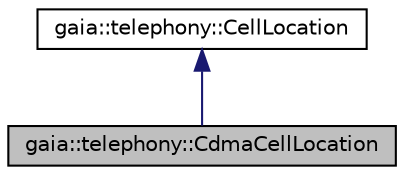digraph G
{
  edge [fontname="Helvetica",fontsize="10",labelfontname="Helvetica",labelfontsize="10"];
  node [fontname="Helvetica",fontsize="10",shape=record];
  Node1 [label="gaia::telephony::CdmaCellLocation",height=0.2,width=0.4,color="black", fillcolor="grey75", style="filled" fontcolor="black"];
  Node2 -> Node1 [dir=back,color="midnightblue",fontsize="10",style="solid",fontname="Helvetica"];
  Node2 [label="gaia::telephony::CellLocation",height=0.2,width=0.4,color="black", fillcolor="white", style="filled",URL="$dc/d20/classgaia_1_1telephony_1_1_cell_location.html",tooltip="CellLocation represents the location of the device."];
}

